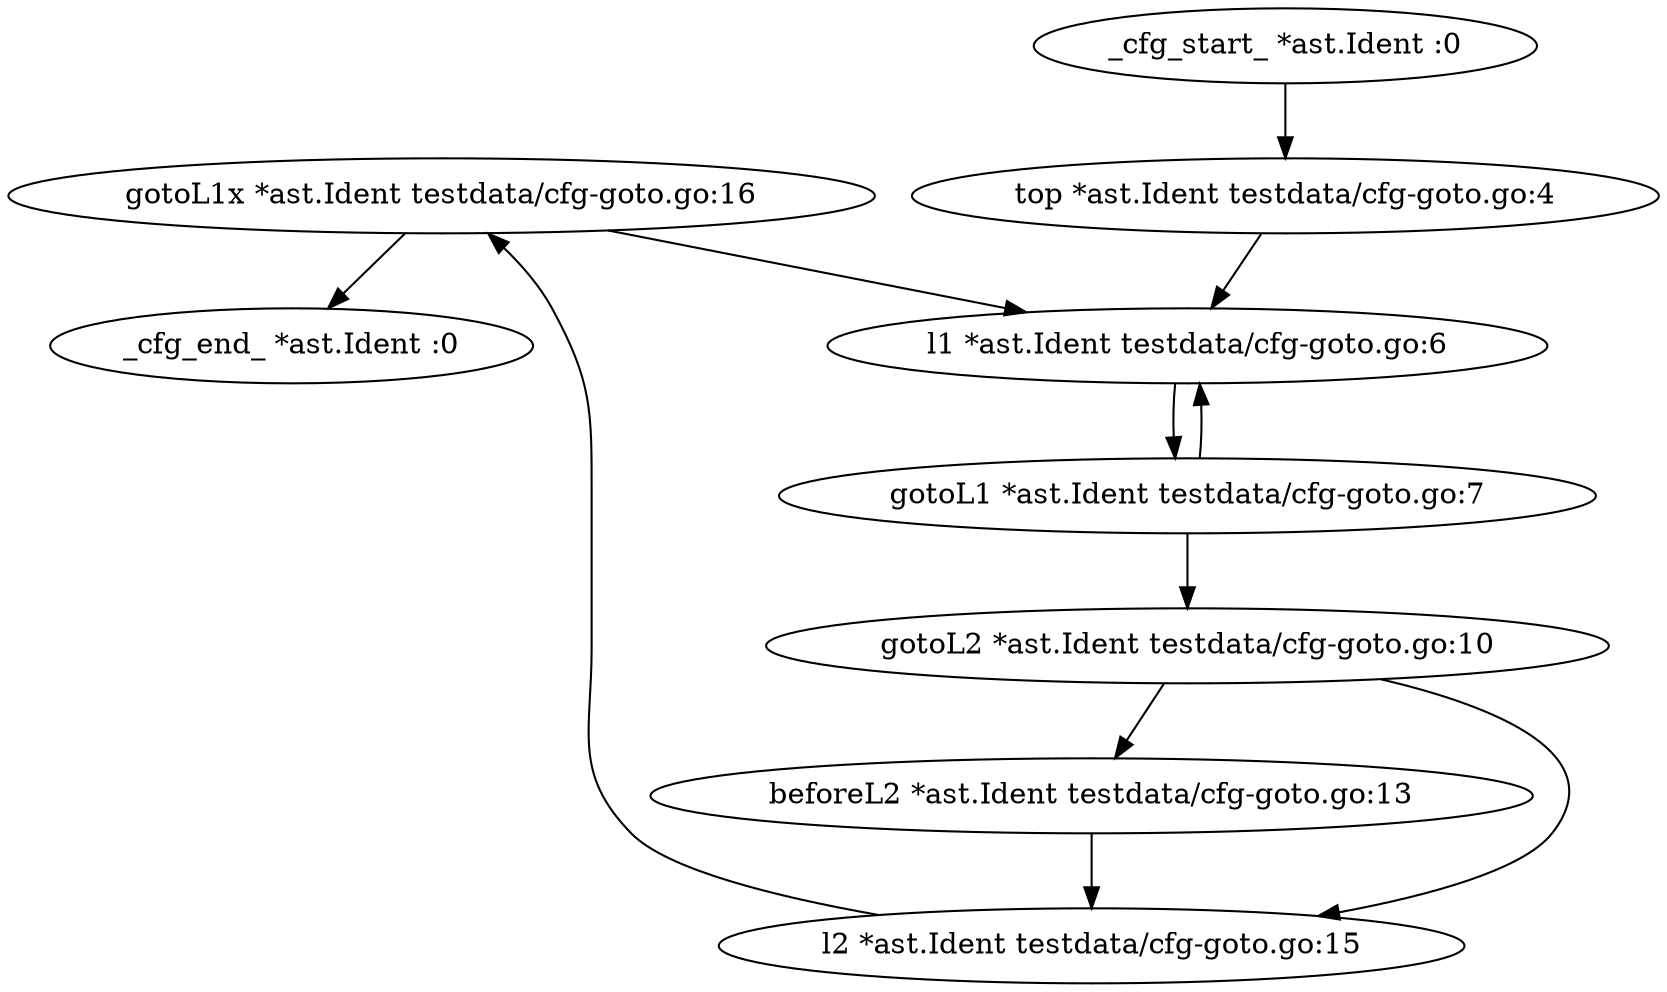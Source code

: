 digraph cfg {
n8 [label="_cfg_end_ *ast.Ident :0"];
n7 [label="gotoL1x *ast.Ident testdata/cfg-goto.go:16"];
n7 -> n3 [label=""];
n7 -> n8 [label=""];
n6 [label="l2 *ast.Ident testdata/cfg-goto.go:15"];
n6 -> n7 [label=""];
n9 [label="beforeL2 *ast.Ident testdata/cfg-goto.go:13"];
n9 -> n6 [label=""];
n5 [label="gotoL2 *ast.Ident testdata/cfg-goto.go:10"];
n5 -> n6 [label=""];
n5 -> n9 [label=""];
n4 [label="gotoL1 *ast.Ident testdata/cfg-goto.go:7"];
n4 -> n3 [label=""];
n4 -> n5 [label=""];
n3 [label="l1 *ast.Ident testdata/cfg-goto.go:6"];
n3 -> n4 [label=""];
n2 [label="top *ast.Ident testdata/cfg-goto.go:4"];
n2 -> n3 [label=""];
n1 [label="_cfg_start_ *ast.Ident :0"];
n1 -> n2 [label=""];
}
